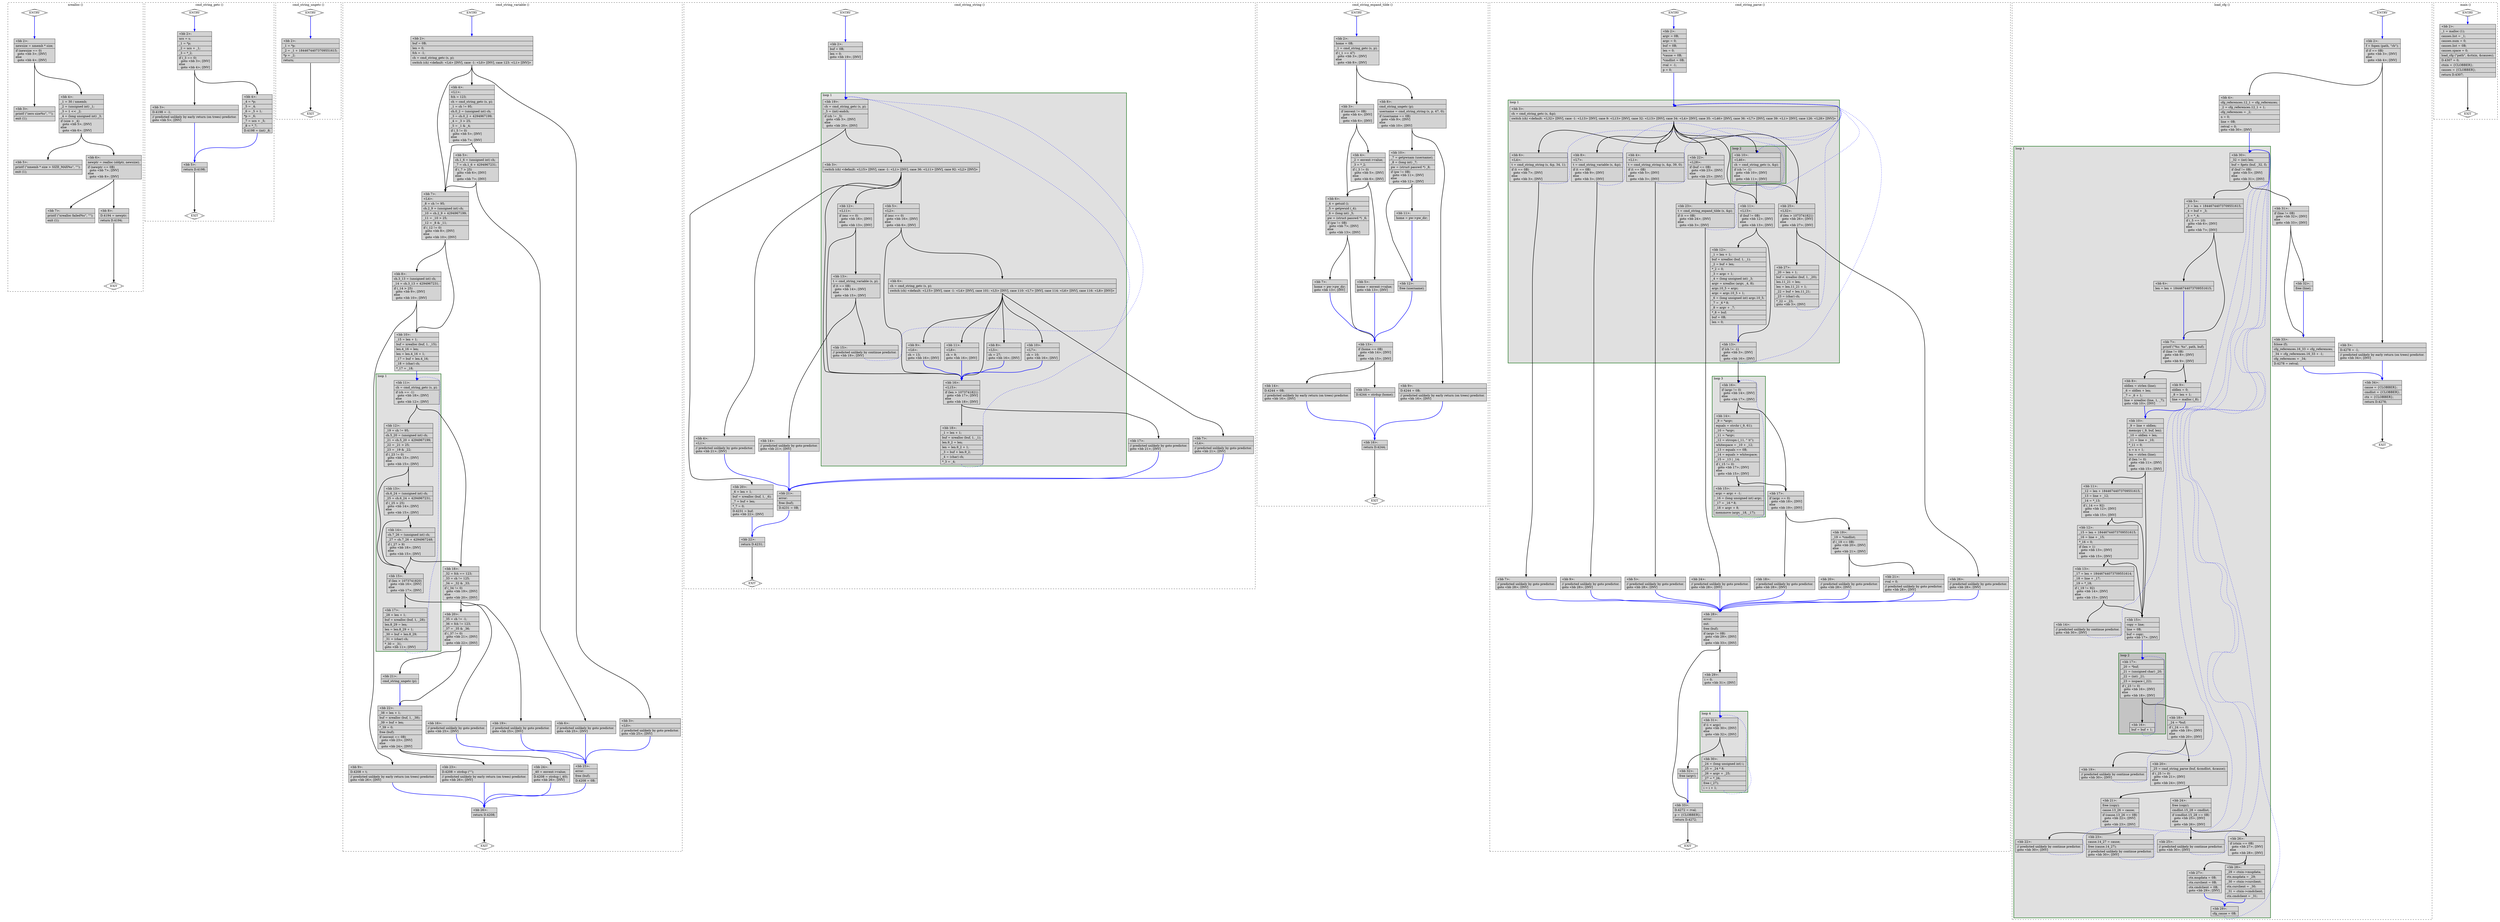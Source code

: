 digraph "test.o-tmux_leak_10.c.015t.cfg" {
overlap=false;
subgraph "cluster_xrealloc" {
	style="dashed";
	color="black";
	label="xrealloc ()";
	fn_22_basic_block_0 [shape=Mdiamond,style=filled,fillcolor=white,label="ENTRY"];

	fn_22_basic_block_1 [shape=Mdiamond,style=filled,fillcolor=white,label="EXIT"];

	fn_22_basic_block_2 [shape=record,style=filled,fillcolor=lightgrey,label="{\<bb\ 2\>:\l\
|newsize\ =\ nmemb\ *\ size;\l\
|if\ (newsize\ ==\ 0)\l\
\ \ goto\ \<bb\ 3\>;\ [INV]\l\
else\l\
\ \ goto\ \<bb\ 4\>;\ [INV]\l\
}"];

	fn_22_basic_block_3 [shape=record,style=filled,fillcolor=lightgrey,label="{\<bb\ 3\>:\l\
|printf\ (\"zero\ size%s\",\ \"\");\l\
|exit\ (1);\l\
}"];

	fn_22_basic_block_4 [shape=record,style=filled,fillcolor=lightgrey,label="{\<bb\ 4\>:\l\
|_1\ =\ 30\ /\ nmemb;\l\
|_2\ =\ (unsigned\ int)\ _1;\l\
|_3\ =\ 1\ \<\<\ _2;\l\
|_4\ =\ (long\ unsigned\ int)\ _3;\l\
|if\ (size\ \>\ _4)\l\
\ \ goto\ \<bb\ 5\>;\ [INV]\l\
else\l\
\ \ goto\ \<bb\ 6\>;\ [INV]\l\
}"];

	fn_22_basic_block_5 [shape=record,style=filled,fillcolor=lightgrey,label="{\<bb\ 5\>:\l\
|printf\ (\"nmemb\ *\ size\ \>\ SIZE_MAX%s\",\ \"\");\l\
|exit\ (1);\l\
}"];

	fn_22_basic_block_6 [shape=record,style=filled,fillcolor=lightgrey,label="{\<bb\ 6\>:\l\
|newptr\ =\ realloc\ (oldptr,\ newsize);\l\
|if\ (newptr\ ==\ 0B)\l\
\ \ goto\ \<bb\ 7\>;\ [INV]\l\
else\l\
\ \ goto\ \<bb\ 8\>;\ [INV]\l\
}"];

	fn_22_basic_block_7 [shape=record,style=filled,fillcolor=lightgrey,label="{\<bb\ 7\>:\l\
|printf\ (\"xrealloc\ failed%s\",\ \"\");\l\
|exit\ (1);\l\
}"];

	fn_22_basic_block_8 [shape=record,style=filled,fillcolor=lightgrey,label="{\<bb\ 8\>:\l\
|D.4194\ =\ newptr;\l\
|return\ D.4194;\l\
}"];

	fn_22_basic_block_0:s -> fn_22_basic_block_2:n [style="solid,bold",color=blue,weight=100,constraint=true];
	fn_22_basic_block_2:s -> fn_22_basic_block_3:n [style="solid,bold",color=black,weight=10,constraint=true];
	fn_22_basic_block_2:s -> fn_22_basic_block_4:n [style="solid,bold",color=black,weight=10,constraint=true];
	fn_22_basic_block_4:s -> fn_22_basic_block_5:n [style="solid,bold",color=black,weight=10,constraint=true];
	fn_22_basic_block_4:s -> fn_22_basic_block_6:n [style="solid,bold",color=black,weight=10,constraint=true];
	fn_22_basic_block_6:s -> fn_22_basic_block_7:n [style="solid,bold",color=black,weight=10,constraint=true];
	fn_22_basic_block_6:s -> fn_22_basic_block_8:n [style="solid,bold",color=black,weight=10,constraint=true];
	fn_22_basic_block_8:s -> fn_22_basic_block_1:n [style="solid,bold",color=black,weight=10,constraint=true];
	fn_22_basic_block_0:s -> fn_22_basic_block_1:n [style="invis",constraint=true];
}
subgraph "cluster_cmd_string_getc" {
	style="dashed";
	color="black";
	label="cmd_string_getc ()";
	fn_23_basic_block_0 [shape=Mdiamond,style=filled,fillcolor=white,label="ENTRY"];

	fn_23_basic_block_1 [shape=Mdiamond,style=filled,fillcolor=white,label="EXIT"];

	fn_23_basic_block_2 [shape=record,style=filled,fillcolor=lightgrey,label="{\<bb\ 2\>:\l\
|ucs\ =\ s;\l\
|_1\ =\ *p;\l\
|_2\ =\ ucs\ +\ _1;\l\
|_3\ =\ *_2;\l\
|if\ (_3\ ==\ 0)\l\
\ \ goto\ \<bb\ 3\>;\ [INV]\l\
else\l\
\ \ goto\ \<bb\ 4\>;\ [INV]\l\
}"];

	fn_23_basic_block_3 [shape=record,style=filled,fillcolor=lightgrey,label="{\<bb\ 3\>:\l\
|D.4198\ =\ -1;\l\
|//\ predicted\ unlikely\ by\ early\ return\ (on\ trees)\ predictor.\l\
goto\ \<bb\ 5\>;\ [INV]\l\
}"];

	fn_23_basic_block_4 [shape=record,style=filled,fillcolor=lightgrey,label="{\<bb\ 4\>:\l\
|_4\ =\ *p;\l\
|_5\ =\ _4;\l\
|_6\ =\ _5\ +\ 1;\l\
|*p\ =\ _6;\l\
|_7\ =\ ucs\ +\ _5;\l\
|_8\ =\ *_7;\l\
|D.4198\ =\ (int)\ _8;\l\
}"];

	fn_23_basic_block_5 [shape=record,style=filled,fillcolor=lightgrey,label="{\<bb\ 5\>:\l\
|return\ D.4198;\l\
}"];

	fn_23_basic_block_0:s -> fn_23_basic_block_2:n [style="solid,bold",color=blue,weight=100,constraint=true];
	fn_23_basic_block_2:s -> fn_23_basic_block_3:n [style="solid,bold",color=black,weight=10,constraint=true];
	fn_23_basic_block_2:s -> fn_23_basic_block_4:n [style="solid,bold",color=black,weight=10,constraint=true];
	fn_23_basic_block_3:s -> fn_23_basic_block_5:n [style="solid,bold",color=blue,weight=100,constraint=true];
	fn_23_basic_block_4:s -> fn_23_basic_block_5:n [style="solid,bold",color=blue,weight=100,constraint=true];
	fn_23_basic_block_5:s -> fn_23_basic_block_1:n [style="solid,bold",color=black,weight=10,constraint=true];
	fn_23_basic_block_0:s -> fn_23_basic_block_1:n [style="invis",constraint=true];
}
subgraph "cluster_cmd_string_ungetc" {
	style="dashed";
	color="black";
	label="cmd_string_ungetc ()";
	fn_24_basic_block_0 [shape=Mdiamond,style=filled,fillcolor=white,label="ENTRY"];

	fn_24_basic_block_1 [shape=Mdiamond,style=filled,fillcolor=white,label="EXIT"];

	fn_24_basic_block_2 [shape=record,style=filled,fillcolor=lightgrey,label="{\<bb\ 2\>:\l\
|_1\ =\ *p;\l\
|_2\ =\ _1\ +\ 18446744073709551615;\l\
|*p\ =\ _2;\l\
|return;\l\
}"];

	fn_24_basic_block_0:s -> fn_24_basic_block_2:n [style="solid,bold",color=blue,weight=100,constraint=true];
	fn_24_basic_block_2:s -> fn_24_basic_block_1:n [style="solid,bold",color=black,weight=10,constraint=true];
	fn_24_basic_block_0:s -> fn_24_basic_block_1:n [style="invis",constraint=true];
}
subgraph "cluster_cmd_string_variable" {
	style="dashed";
	color="black";
	label="cmd_string_variable ()";
	subgraph cluster_25_1 {
	style="filled";
	color="darkgreen";
	fillcolor="grey88";
	label="loop 1";
	labeljust=l;
	penwidth=2;
	fn_25_basic_block_11 [shape=record,style=filled,fillcolor=lightgrey,label="{\<bb\ 11\>:\l\
|ch\ =\ cmd_string_getc\ (s,\ p);\l\
|if\ (ch\ ==\ -1)\l\
\ \ goto\ \<bb\ 18\>;\ [INV]\l\
else\l\
\ \ goto\ \<bb\ 12\>;\ [INV]\l\
}"];

	fn_25_basic_block_12 [shape=record,style=filled,fillcolor=lightgrey,label="{\<bb\ 12\>:\l\
|_19\ =\ ch\ !=\ 95;\l\
|ch.5_20\ =\ (unsigned\ int)\ ch;\l\
|_21\ =\ ch.5_20\ +\ 4294967199;\l\
|_22\ =\ _21\ \>\ 25;\l\
|_23\ =\ _19\ &\ _22;\l\
|if\ (_23\ !=\ 0)\l\
\ \ goto\ \<bb\ 13\>;\ [INV]\l\
else\l\
\ \ goto\ \<bb\ 15\>;\ [INV]\l\
}"];

	fn_25_basic_block_13 [shape=record,style=filled,fillcolor=lightgrey,label="{\<bb\ 13\>:\l\
|ch.6_24\ =\ (unsigned\ int)\ ch;\l\
|_25\ =\ ch.6_24\ +\ 4294967231;\l\
|if\ (_25\ \>\ 25)\l\
\ \ goto\ \<bb\ 14\>;\ [INV]\l\
else\l\
\ \ goto\ \<bb\ 15\>;\ [INV]\l\
}"];

	fn_25_basic_block_15 [shape=record,style=filled,fillcolor=lightgrey,label="{\<bb\ 15\>:\l\
|if\ (len\ \>\ 1073741820)\l\
\ \ goto\ \<bb\ 16\>;\ [INV]\l\
else\l\
\ \ goto\ \<bb\ 17\>;\ [INV]\l\
}"];

	fn_25_basic_block_14 [shape=record,style=filled,fillcolor=lightgrey,label="{\<bb\ 14\>:\l\
|ch.7_26\ =\ (unsigned\ int)\ ch;\l\
|_27\ =\ ch.7_26\ +\ 4294967248;\l\
|if\ (_27\ \>\ 9)\l\
\ \ goto\ \<bb\ 18\>;\ [INV]\l\
else\l\
\ \ goto\ \<bb\ 15\>;\ [INV]\l\
}"];

	fn_25_basic_block_17 [shape=record,style=filled,fillcolor=lightgrey,label="{\<bb\ 17\>:\l\
|_28\ =\ len\ +\ 1;\l\
|buf\ =\ xrealloc\ (buf,\ 1,\ _28);\l\
|len.8_29\ =\ len;\l\
|len\ =\ len.8_29\ +\ 1;\l\
|_30\ =\ buf\ +\ len.8_29;\l\
|_31\ =\ (char)\ ch;\l\
|*_30\ =\ _31;\l\
goto\ \<bb\ 11\>;\ [INV]\l\
}"];

	}
	fn_25_basic_block_0 [shape=Mdiamond,style=filled,fillcolor=white,label="ENTRY"];

	fn_25_basic_block_1 [shape=Mdiamond,style=filled,fillcolor=white,label="EXIT"];

	fn_25_basic_block_2 [shape=record,style=filled,fillcolor=lightgrey,label="{\<bb\ 2\>:\l\
|buf\ =\ 0B;\l\
|len\ =\ 0;\l\
|fch\ =\ -1;\l\
|ch\ =\ cmd_string_getc\ (s,\ p);\l\
|switch\ (ch)\ \<default:\ \<L4\>\ [INV],\ case\ -1:\ \<L0\>\ [INV],\ case\ 123:\ \<L1\>\ [INV]\>\l\
}"];

	fn_25_basic_block_3 [shape=record,style=filled,fillcolor=lightgrey,label="{\<bb\ 3\>:\l\
|\<L0\>:\l\
|//\ predicted\ unlikely\ by\ goto\ predictor.\l\
goto\ \<bb\ 25\>;\ [INV]\l\
}"];

	fn_25_basic_block_4 [shape=record,style=filled,fillcolor=lightgrey,label="{\<bb\ 4\>:\l\
|\<L1\>:\l\
|fch\ =\ 123;\l\
|ch\ =\ cmd_string_getc\ (s,\ p);\l\
|_1\ =\ ch\ !=\ 95;\l\
|ch.0_2\ =\ (unsigned\ int)\ ch;\l\
|_3\ =\ ch.0_2\ +\ 4294967199;\l\
|_4\ =\ _3\ \>\ 25;\l\
|_5\ =\ _1\ &\ _4;\l\
|if\ (_5\ !=\ 0)\l\
\ \ goto\ \<bb\ 5\>;\ [INV]\l\
else\l\
\ \ goto\ \<bb\ 7\>;\ [INV]\l\
}"];

	fn_25_basic_block_5 [shape=record,style=filled,fillcolor=lightgrey,label="{\<bb\ 5\>:\l\
|ch.1_6\ =\ (unsigned\ int)\ ch;\l\
|_7\ =\ ch.1_6\ +\ 4294967231;\l\
|if\ (_7\ \>\ 25)\l\
\ \ goto\ \<bb\ 6\>;\ [INV]\l\
else\l\
\ \ goto\ \<bb\ 7\>;\ [INV]\l\
}"];

	fn_25_basic_block_6 [shape=record,style=filled,fillcolor=lightgrey,label="{\<bb\ 6\>:\l\
|//\ predicted\ unlikely\ by\ goto\ predictor.\l\
goto\ \<bb\ 25\>;\ [INV]\l\
}"];

	fn_25_basic_block_7 [shape=record,style=filled,fillcolor=lightgrey,label="{\<bb\ 7\>:\l\
|\<L4\>:\l\
|_8\ =\ ch\ !=\ 95;\l\
|ch.2_9\ =\ (unsigned\ int)\ ch;\l\
|_10\ =\ ch.2_9\ +\ 4294967199;\l\
|_11\ =\ _10\ \>\ 25;\l\
|_12\ =\ _8\ &\ _11;\l\
|if\ (_12\ !=\ 0)\l\
\ \ goto\ \<bb\ 8\>;\ [INV]\l\
else\l\
\ \ goto\ \<bb\ 10\>;\ [INV]\l\
}"];

	fn_25_basic_block_8 [shape=record,style=filled,fillcolor=lightgrey,label="{\<bb\ 8\>:\l\
|ch.3_13\ =\ (unsigned\ int)\ ch;\l\
|_14\ =\ ch.3_13\ +\ 4294967231;\l\
|if\ (_14\ \>\ 25)\l\
\ \ goto\ \<bb\ 9\>;\ [INV]\l\
else\l\
\ \ goto\ \<bb\ 10\>;\ [INV]\l\
}"];

	fn_25_basic_block_9 [shape=record,style=filled,fillcolor=lightgrey,label="{\<bb\ 9\>:\l\
|D.4208\ =\ t;\l\
|//\ predicted\ unlikely\ by\ early\ return\ (on\ trees)\ predictor.\l\
goto\ \<bb\ 26\>;\ [INV]\l\
}"];

	fn_25_basic_block_10 [shape=record,style=filled,fillcolor=lightgrey,label="{\<bb\ 10\>:\l\
|_15\ =\ len\ +\ 1;\l\
|buf\ =\ xrealloc\ (buf,\ 1,\ _15);\l\
|len.4_16\ =\ len;\l\
|len\ =\ len.4_16\ +\ 1;\l\
|_17\ =\ buf\ +\ len.4_16;\l\
|_18\ =\ (char)\ ch;\l\
|*_17\ =\ _18;\l\
}"];

	fn_25_basic_block_16 [shape=record,style=filled,fillcolor=lightgrey,label="{\<bb\ 16\>:\l\
|//\ predicted\ unlikely\ by\ goto\ predictor.\l\
goto\ \<bb\ 25\>;\ [INV]\l\
}"];

	fn_25_basic_block_18 [shape=record,style=filled,fillcolor=lightgrey,label="{\<bb\ 18\>:\l\
|_32\ =\ fch\ ==\ 123;\l\
|_33\ =\ ch\ !=\ 125;\l\
|_34\ =\ _32\ &\ _33;\l\
|if\ (_34\ !=\ 0)\l\
\ \ goto\ \<bb\ 19\>;\ [INV]\l\
else\l\
\ \ goto\ \<bb\ 20\>;\ [INV]\l\
}"];

	fn_25_basic_block_19 [shape=record,style=filled,fillcolor=lightgrey,label="{\<bb\ 19\>:\l\
|//\ predicted\ unlikely\ by\ goto\ predictor.\l\
goto\ \<bb\ 25\>;\ [INV]\l\
}"];

	fn_25_basic_block_20 [shape=record,style=filled,fillcolor=lightgrey,label="{\<bb\ 20\>:\l\
|_35\ =\ ch\ !=\ -1;\l\
|_36\ =\ fch\ !=\ 123;\l\
|_37\ =\ _35\ &\ _36;\l\
|if\ (_37\ !=\ 0)\l\
\ \ goto\ \<bb\ 21\>;\ [INV]\l\
else\l\
\ \ goto\ \<bb\ 22\>;\ [INV]\l\
}"];

	fn_25_basic_block_21 [shape=record,style=filled,fillcolor=lightgrey,label="{\<bb\ 21\>:\l\
|cmd_string_ungetc\ (p);\l\
}"];

	fn_25_basic_block_22 [shape=record,style=filled,fillcolor=lightgrey,label="{\<bb\ 22\>:\l\
|_38\ =\ len\ +\ 1;\l\
|buf\ =\ xrealloc\ (buf,\ 1,\ _38);\l\
|_39\ =\ buf\ +\ len;\l\
|*_39\ =\ 0;\l\
|free\ (buf);\l\
|if\ (envent\ ==\ 0B)\l\
\ \ goto\ \<bb\ 23\>;\ [INV]\l\
else\l\
\ \ goto\ \<bb\ 24\>;\ [INV]\l\
}"];

	fn_25_basic_block_23 [shape=record,style=filled,fillcolor=lightgrey,label="{\<bb\ 23\>:\l\
|D.4208\ =\ strdup\ (\"\");\l\
|//\ predicted\ unlikely\ by\ early\ return\ (on\ trees)\ predictor.\l\
goto\ \<bb\ 26\>;\ [INV]\l\
}"];

	fn_25_basic_block_24 [shape=record,style=filled,fillcolor=lightgrey,label="{\<bb\ 24\>:\l\
|_40\ =\ envent-\>value;\l\
|D.4208\ =\ strdup\ (_40);\l\
goto\ \<bb\ 26\>;\ [INV]\l\
}"];

	fn_25_basic_block_25 [shape=record,style=filled,fillcolor=lightgrey,label="{\<bb\ 25\>:\l\
|error:\l\
|free\ (buf);\l\
|D.4208\ =\ 0B;\l\
}"];

	fn_25_basic_block_26 [shape=record,style=filled,fillcolor=lightgrey,label="{\<bb\ 26\>:\l\
|return\ D.4208;\l\
}"];

	fn_25_basic_block_0:s -> fn_25_basic_block_2:n [style="solid,bold",color=blue,weight=100,constraint=true];
	fn_25_basic_block_2:s -> fn_25_basic_block_7:n [style="solid,bold",color=black,weight=10,constraint=true];
	fn_25_basic_block_2:s -> fn_25_basic_block_3:n [style="solid,bold",color=black,weight=10,constraint=true];
	fn_25_basic_block_2:s -> fn_25_basic_block_4:n [style="solid,bold",color=black,weight=10,constraint=true];
	fn_25_basic_block_3:s -> fn_25_basic_block_25:n [style="solid,bold",color=blue,weight=100,constraint=true];
	fn_25_basic_block_4:s -> fn_25_basic_block_5:n [style="solid,bold",color=black,weight=10,constraint=true];
	fn_25_basic_block_4:s -> fn_25_basic_block_7:n [style="solid,bold",color=black,weight=10,constraint=true];
	fn_25_basic_block_5:s -> fn_25_basic_block_6:n [style="solid,bold",color=black,weight=10,constraint=true];
	fn_25_basic_block_5:s -> fn_25_basic_block_7:n [style="solid,bold",color=black,weight=10,constraint=true];
	fn_25_basic_block_6:s -> fn_25_basic_block_25:n [style="solid,bold",color=blue,weight=100,constraint=true];
	fn_25_basic_block_7:s -> fn_25_basic_block_8:n [style="solid,bold",color=black,weight=10,constraint=true];
	fn_25_basic_block_7:s -> fn_25_basic_block_10:n [style="solid,bold",color=black,weight=10,constraint=true];
	fn_25_basic_block_8:s -> fn_25_basic_block_9:n [style="solid,bold",color=black,weight=10,constraint=true];
	fn_25_basic_block_8:s -> fn_25_basic_block_10:n [style="solid,bold",color=black,weight=10,constraint=true];
	fn_25_basic_block_9:s -> fn_25_basic_block_26:n [style="solid,bold",color=blue,weight=100,constraint=true];
	fn_25_basic_block_10:s -> fn_25_basic_block_11:n [style="solid,bold",color=blue,weight=100,constraint=true];
	fn_25_basic_block_11:s -> fn_25_basic_block_18:n [style="solid,bold",color=black,weight=10,constraint=true];
	fn_25_basic_block_11:s -> fn_25_basic_block_12:n [style="solid,bold",color=black,weight=10,constraint=true];
	fn_25_basic_block_12:s -> fn_25_basic_block_13:n [style="solid,bold",color=black,weight=10,constraint=true];
	fn_25_basic_block_12:s -> fn_25_basic_block_15:n [style="solid,bold",color=black,weight=10,constraint=true];
	fn_25_basic_block_13:s -> fn_25_basic_block_14:n [style="solid,bold",color=black,weight=10,constraint=true];
	fn_25_basic_block_13:s -> fn_25_basic_block_15:n [style="solid,bold",color=black,weight=10,constraint=true];
	fn_25_basic_block_14:s -> fn_25_basic_block_18:n [style="solid,bold",color=black,weight=10,constraint=true];
	fn_25_basic_block_14:s -> fn_25_basic_block_15:n [style="solid,bold",color=black,weight=10,constraint=true];
	fn_25_basic_block_15:s -> fn_25_basic_block_16:n [style="solid,bold",color=black,weight=10,constraint=true];
	fn_25_basic_block_15:s -> fn_25_basic_block_17:n [style="solid,bold",color=black,weight=10,constraint=true];
	fn_25_basic_block_16:s -> fn_25_basic_block_25:n [style="solid,bold",color=blue,weight=100,constraint=true];
	fn_25_basic_block_17:s -> fn_25_basic_block_11:n [style="dotted,bold",color=blue,weight=10,constraint=false];
	fn_25_basic_block_18:s -> fn_25_basic_block_19:n [style="solid,bold",color=black,weight=10,constraint=true];
	fn_25_basic_block_18:s -> fn_25_basic_block_20:n [style="solid,bold",color=black,weight=10,constraint=true];
	fn_25_basic_block_19:s -> fn_25_basic_block_25:n [style="solid,bold",color=blue,weight=100,constraint=true];
	fn_25_basic_block_20:s -> fn_25_basic_block_21:n [style="solid,bold",color=black,weight=10,constraint=true];
	fn_25_basic_block_20:s -> fn_25_basic_block_22:n [style="solid,bold",color=black,weight=10,constraint=true];
	fn_25_basic_block_21:s -> fn_25_basic_block_22:n [style="solid,bold",color=blue,weight=100,constraint=true];
	fn_25_basic_block_22:s -> fn_25_basic_block_23:n [style="solid,bold",color=black,weight=10,constraint=true];
	fn_25_basic_block_22:s -> fn_25_basic_block_24:n [style="solid,bold",color=black,weight=10,constraint=true];
	fn_25_basic_block_23:s -> fn_25_basic_block_26:n [style="solid,bold",color=blue,weight=100,constraint=true];
	fn_25_basic_block_24:s -> fn_25_basic_block_26:n [style="solid,bold",color=blue,weight=100,constraint=true];
	fn_25_basic_block_25:s -> fn_25_basic_block_26:n [style="solid,bold",color=blue,weight=100,constraint=true];
	fn_25_basic_block_26:s -> fn_25_basic_block_1:n [style="solid,bold",color=black,weight=10,constraint=true];
	fn_25_basic_block_0:s -> fn_25_basic_block_1:n [style="invis",constraint=true];
}
subgraph "cluster_cmd_string_string" {
	style="dashed";
	color="black";
	label="cmd_string_string ()";
	subgraph cluster_26_1 {
	style="filled";
	color="darkgreen";
	fillcolor="grey88";
	label="loop 1";
	labeljust=l;
	penwidth=2;
	fn_26_basic_block_19 [shape=record,style=filled,fillcolor=lightgrey,label="{\<bb\ 19\>:\l\
|ch\ =\ cmd_string_getc\ (s,\ p);\l\
|_5\ =\ (int)\ endch;\l\
|if\ (ch\ !=\ _5)\l\
\ \ goto\ \<bb\ 3\>;\ [INV]\l\
else\l\
\ \ goto\ \<bb\ 20\>;\ [INV]\l\
}"];

	fn_26_basic_block_3 [shape=record,style=filled,fillcolor=lightgrey,label="{\<bb\ 3\>:\l\
|switch\ (ch)\ \<default:\ \<L15\>\ [INV],\ case\ -1:\ \<L1\>\ [INV],\ case\ 36:\ \<L11\>\ [INV],\ case\ 92:\ \<L2\>\ [INV]\>\l\
}"];

	fn_26_basic_block_16 [shape=record,style=filled,fillcolor=lightgrey,label="{\<bb\ 16\>:\l\
|\<L15\>:\l\
|if\ (len\ \>\ 1073741821)\l\
\ \ goto\ \<bb\ 17\>;\ [INV]\l\
else\l\
\ \ goto\ \<bb\ 18\>;\ [INV]\l\
}"];

	fn_26_basic_block_12 [shape=record,style=filled,fillcolor=lightgrey,label="{\<bb\ 12\>:\l\
|\<L11\>:\l\
|if\ (esc\ ==\ 0)\l\
\ \ goto\ \<bb\ 16\>;\ [INV]\l\
else\l\
\ \ goto\ \<bb\ 13\>;\ [INV]\l\
}"];

	fn_26_basic_block_5 [shape=record,style=filled,fillcolor=lightgrey,label="{\<bb\ 5\>:\l\
|\<L2\>:\l\
|if\ (esc\ ==\ 0)\l\
\ \ goto\ \<bb\ 16\>;\ [INV]\l\
else\l\
\ \ goto\ \<bb\ 6\>;\ [INV]\l\
}"];

	fn_26_basic_block_18 [shape=record,style=filled,fillcolor=lightgrey,label="{\<bb\ 18\>:\l\
|_1\ =\ len\ +\ 1;\l\
|buf\ =\ xrealloc\ (buf,\ 1,\ _1);\l\
|len.9_2\ =\ len;\l\
|len\ =\ len.9_2\ +\ 1;\l\
|_3\ =\ buf\ +\ len.9_2;\l\
|_4\ =\ (char)\ ch;\l\
|*_3\ =\ _4;\l\
}"];

	fn_26_basic_block_13 [shape=record,style=filled,fillcolor=lightgrey,label="{\<bb\ 13\>:\l\
|t\ =\ cmd_string_variable\ (s,\ p);\l\
|if\ (t\ ==\ 0B)\l\
\ \ goto\ \<bb\ 14\>;\ [INV]\l\
else\l\
\ \ goto\ \<bb\ 15\>;\ [INV]\l\
}"];

	fn_26_basic_block_6 [shape=record,style=filled,fillcolor=lightgrey,label="{\<bb\ 6\>:\l\
|ch\ =\ cmd_string_getc\ (s,\ p);\l\
|switch\ (ch)\ \<default:\ \<L15\>\ [INV],\ case\ -1:\ \<L4\>\ [INV],\ case\ 101:\ \<L5\>\ [INV],\ case\ 110:\ \<L7\>\ [INV],\ case\ 114:\ \<L6\>\ [INV],\ case\ 116:\ \<L8\>\ [INV]\>\l\
}"];

	fn_26_basic_block_15 [shape=record,style=filled,fillcolor=lightgrey,label="{\<bb\ 15\>:\l\
|//\ predicted\ unlikely\ by\ continue\ predictor.\l\
goto\ \<bb\ 19\>;\ [INV]\l\
}"];

	fn_26_basic_block_8 [shape=record,style=filled,fillcolor=lightgrey,label="{\<bb\ 8\>:\l\
|\<L5\>:\l\
|ch\ =\ 27;\l\
goto\ \<bb\ 16\>;\ [INV]\l\
}"];

	fn_26_basic_block_10 [shape=record,style=filled,fillcolor=lightgrey,label="{\<bb\ 10\>:\l\
|\<L7\>:\l\
|ch\ =\ 10;\l\
goto\ \<bb\ 16\>;\ [INV]\l\
}"];

	fn_26_basic_block_9 [shape=record,style=filled,fillcolor=lightgrey,label="{\<bb\ 9\>:\l\
|\<L6\>:\l\
|ch\ =\ 13;\l\
goto\ \<bb\ 16\>;\ [INV]\l\
}"];

	fn_26_basic_block_11 [shape=record,style=filled,fillcolor=lightgrey,label="{\<bb\ 11\>:\l\
|\<L8\>:\l\
|ch\ =\ 9;\l\
goto\ \<bb\ 16\>;\ [INV]\l\
}"];

	}
	fn_26_basic_block_0 [shape=Mdiamond,style=filled,fillcolor=white,label="ENTRY"];

	fn_26_basic_block_1 [shape=Mdiamond,style=filled,fillcolor=white,label="EXIT"];

	fn_26_basic_block_2 [shape=record,style=filled,fillcolor=lightgrey,label="{\<bb\ 2\>:\l\
|buf\ =\ 0B;\l\
|len\ =\ 0;\l\
goto\ \<bb\ 19\>;\ [INV]\l\
}"];

	fn_26_basic_block_4 [shape=record,style=filled,fillcolor=lightgrey,label="{\<bb\ 4\>:\l\
|\<L1\>:\l\
|//\ predicted\ unlikely\ by\ goto\ predictor.\l\
goto\ \<bb\ 21\>;\ [INV]\l\
}"];

	fn_26_basic_block_7 [shape=record,style=filled,fillcolor=lightgrey,label="{\<bb\ 7\>:\l\
|\<L4\>:\l\
|//\ predicted\ unlikely\ by\ goto\ predictor.\l\
goto\ \<bb\ 21\>;\ [INV]\l\
}"];

	fn_26_basic_block_14 [shape=record,style=filled,fillcolor=lightgrey,label="{\<bb\ 14\>:\l\
|//\ predicted\ unlikely\ by\ goto\ predictor.\l\
goto\ \<bb\ 21\>;\ [INV]\l\
}"];

	fn_26_basic_block_17 [shape=record,style=filled,fillcolor=lightgrey,label="{\<bb\ 17\>:\l\
|//\ predicted\ unlikely\ by\ goto\ predictor.\l\
goto\ \<bb\ 21\>;\ [INV]\l\
}"];

	fn_26_basic_block_20 [shape=record,style=filled,fillcolor=lightgrey,label="{\<bb\ 20\>:\l\
|_6\ =\ len\ +\ 1;\l\
|buf\ =\ xrealloc\ (buf,\ 1,\ _6);\l\
|_7\ =\ buf\ +\ len;\l\
|*_7\ =\ 0;\l\
|D.4231\ =\ buf;\l\
goto\ \<bb\ 22\>;\ [INV]\l\
}"];

	fn_26_basic_block_21 [shape=record,style=filled,fillcolor=lightgrey,label="{\<bb\ 21\>:\l\
|error:\l\
|free\ (buf);\l\
|D.4231\ =\ 0B;\l\
}"];

	fn_26_basic_block_22 [shape=record,style=filled,fillcolor=lightgrey,label="{\<bb\ 22\>:\l\
|return\ D.4231;\l\
}"];

	fn_26_basic_block_0:s -> fn_26_basic_block_2:n [style="solid,bold",color=blue,weight=100,constraint=true];
	fn_26_basic_block_2:s -> fn_26_basic_block_19:n [style="solid,bold",color=blue,weight=100,constraint=true];
	fn_26_basic_block_3:s -> fn_26_basic_block_16:n [style="solid,bold",color=black,weight=10,constraint=true];
	fn_26_basic_block_3:s -> fn_26_basic_block_4:n [style="solid,bold",color=black,weight=10,constraint=true];
	fn_26_basic_block_3:s -> fn_26_basic_block_12:n [style="solid,bold",color=black,weight=10,constraint=true];
	fn_26_basic_block_3:s -> fn_26_basic_block_5:n [style="solid,bold",color=black,weight=10,constraint=true];
	fn_26_basic_block_4:s -> fn_26_basic_block_21:n [style="solid,bold",color=blue,weight=100,constraint=true];
	fn_26_basic_block_5:s -> fn_26_basic_block_16:n [style="solid,bold",color=black,weight=10,constraint=true];
	fn_26_basic_block_5:s -> fn_26_basic_block_6:n [style="solid,bold",color=black,weight=10,constraint=true];
	fn_26_basic_block_6:s -> fn_26_basic_block_16:n [style="solid,bold",color=black,weight=10,constraint=true];
	fn_26_basic_block_6:s -> fn_26_basic_block_7:n [style="solid,bold",color=black,weight=10,constraint=true];
	fn_26_basic_block_6:s -> fn_26_basic_block_8:n [style="solid,bold",color=black,weight=10,constraint=true];
	fn_26_basic_block_6:s -> fn_26_basic_block_10:n [style="solid,bold",color=black,weight=10,constraint=true];
	fn_26_basic_block_6:s -> fn_26_basic_block_9:n [style="solid,bold",color=black,weight=10,constraint=true];
	fn_26_basic_block_6:s -> fn_26_basic_block_11:n [style="solid,bold",color=black,weight=10,constraint=true];
	fn_26_basic_block_7:s -> fn_26_basic_block_21:n [style="solid,bold",color=blue,weight=100,constraint=true];
	fn_26_basic_block_8:s -> fn_26_basic_block_16:n [style="solid,bold",color=blue,weight=100,constraint=true];
	fn_26_basic_block_9:s -> fn_26_basic_block_16:n [style="solid,bold",color=blue,weight=100,constraint=true];
	fn_26_basic_block_10:s -> fn_26_basic_block_16:n [style="solid,bold",color=blue,weight=100,constraint=true];
	fn_26_basic_block_11:s -> fn_26_basic_block_16:n [style="solid,bold",color=blue,weight=100,constraint=true];
	fn_26_basic_block_12:s -> fn_26_basic_block_16:n [style="solid,bold",color=black,weight=10,constraint=true];
	fn_26_basic_block_12:s -> fn_26_basic_block_13:n [style="solid,bold",color=black,weight=10,constraint=true];
	fn_26_basic_block_13:s -> fn_26_basic_block_14:n [style="solid,bold",color=black,weight=10,constraint=true];
	fn_26_basic_block_13:s -> fn_26_basic_block_15:n [style="solid,bold",color=black,weight=10,constraint=true];
	fn_26_basic_block_14:s -> fn_26_basic_block_21:n [style="solid,bold",color=blue,weight=100,constraint=true];
	fn_26_basic_block_15:s -> fn_26_basic_block_19:n [style="dotted,bold",color=blue,weight=10,constraint=false];
	fn_26_basic_block_16:s -> fn_26_basic_block_17:n [style="solid,bold",color=black,weight=10,constraint=true];
	fn_26_basic_block_16:s -> fn_26_basic_block_18:n [style="solid,bold",color=black,weight=10,constraint=true];
	fn_26_basic_block_17:s -> fn_26_basic_block_21:n [style="solid,bold",color=blue,weight=100,constraint=true];
	fn_26_basic_block_18:s -> fn_26_basic_block_19:n [style="dotted,bold",color=blue,weight=10,constraint=false];
	fn_26_basic_block_19:s -> fn_26_basic_block_3:n [style="solid,bold",color=black,weight=10,constraint=true];
	fn_26_basic_block_19:s -> fn_26_basic_block_20:n [style="solid,bold",color=black,weight=10,constraint=true];
	fn_26_basic_block_20:s -> fn_26_basic_block_22:n [style="solid,bold",color=blue,weight=100,constraint=true];
	fn_26_basic_block_21:s -> fn_26_basic_block_22:n [style="solid,bold",color=blue,weight=100,constraint=true];
	fn_26_basic_block_22:s -> fn_26_basic_block_1:n [style="solid,bold",color=black,weight=10,constraint=true];
	fn_26_basic_block_0:s -> fn_26_basic_block_1:n [style="invis",constraint=true];
}
subgraph "cluster_cmd_string_expand_tilde" {
	style="dashed";
	color="black";
	label="cmd_string_expand_tilde ()";
	fn_27_basic_block_0 [shape=Mdiamond,style=filled,fillcolor=white,label="ENTRY"];

	fn_27_basic_block_1 [shape=Mdiamond,style=filled,fillcolor=white,label="EXIT"];

	fn_27_basic_block_2 [shape=record,style=filled,fillcolor=lightgrey,label="{\<bb\ 2\>:\l\
|home\ =\ 0B;\l\
|_1\ =\ cmd_string_getc\ (s,\ p);\l\
|if\ (_1\ ==\ 47)\l\
\ \ goto\ \<bb\ 3\>;\ [INV]\l\
else\l\
\ \ goto\ \<bb\ 8\>;\ [INV]\l\
}"];

	fn_27_basic_block_3 [shape=record,style=filled,fillcolor=lightgrey,label="{\<bb\ 3\>:\l\
|if\ (envent\ !=\ 0B)\l\
\ \ goto\ \<bb\ 4\>;\ [INV]\l\
else\l\
\ \ goto\ \<bb\ 6\>;\ [INV]\l\
}"];

	fn_27_basic_block_4 [shape=record,style=filled,fillcolor=lightgrey,label="{\<bb\ 4\>:\l\
|_2\ =\ envent-\>value;\l\
|_3\ =\ *_2;\l\
|if\ (_3\ !=\ 0)\l\
\ \ goto\ \<bb\ 5\>;\ [INV]\l\
else\l\
\ \ goto\ \<bb\ 6\>;\ [INV]\l\
}"];

	fn_27_basic_block_5 [shape=record,style=filled,fillcolor=lightgrey,label="{\<bb\ 5\>:\l\
|home\ =\ envent-\>value;\l\
goto\ \<bb\ 13\>;\ [INV]\l\
}"];

	fn_27_basic_block_6 [shape=record,style=filled,fillcolor=lightgrey,label="{\<bb\ 6\>:\l\
|_4\ =\ getuid\ ();\l\
|_5\ =\ getpwuid\ (_4);\l\
|_6\ =\ (long\ int)\ _5;\l\
|pw\ =\ (struct\ passwd\ *)\ _6;\l\
|if\ (pw\ !=\ 0B)\l\
\ \ goto\ \<bb\ 7\>;\ [INV]\l\
else\l\
\ \ goto\ \<bb\ 13\>;\ [INV]\l\
}"];

	fn_27_basic_block_7 [shape=record,style=filled,fillcolor=lightgrey,label="{\<bb\ 7\>:\l\
|home\ =\ pw-\>pw_dir;\l\
goto\ \<bb\ 13\>;\ [INV]\l\
}"];

	fn_27_basic_block_8 [shape=record,style=filled,fillcolor=lightgrey,label="{\<bb\ 8\>:\l\
|cmd_string_ungetc\ (p);\l\
|username\ =\ cmd_string_string\ (s,\ p,\ 47,\ 0);\l\
|if\ (username\ ==\ 0B)\l\
\ \ goto\ \<bb\ 9\>;\ [INV]\l\
else\l\
\ \ goto\ \<bb\ 10\>;\ [INV]\l\
}"];

	fn_27_basic_block_9 [shape=record,style=filled,fillcolor=lightgrey,label="{\<bb\ 9\>:\l\
|D.4244\ =\ 0B;\l\
|//\ predicted\ unlikely\ by\ early\ return\ (on\ trees)\ predictor.\l\
goto\ \<bb\ 16\>;\ [INV]\l\
}"];

	fn_27_basic_block_10 [shape=record,style=filled,fillcolor=lightgrey,label="{\<bb\ 10\>:\l\
|_7\ =\ getpwnam\ (username);\l\
|_8\ =\ (long\ int)\ _7;\l\
|pw\ =\ (struct\ passwd\ *)\ _8;\l\
|if\ (pw\ !=\ 0B)\l\
\ \ goto\ \<bb\ 11\>;\ [INV]\l\
else\l\
\ \ goto\ \<bb\ 12\>;\ [INV]\l\
}"];

	fn_27_basic_block_11 [shape=record,style=filled,fillcolor=lightgrey,label="{\<bb\ 11\>:\l\
|home\ =\ pw-\>pw_dir;\l\
}"];

	fn_27_basic_block_12 [shape=record,style=filled,fillcolor=lightgrey,label="{\<bb\ 12\>:\l\
|free\ (username);\l\
}"];

	fn_27_basic_block_13 [shape=record,style=filled,fillcolor=lightgrey,label="{\<bb\ 13\>:\l\
|if\ (home\ ==\ 0B)\l\
\ \ goto\ \<bb\ 14\>;\ [INV]\l\
else\l\
\ \ goto\ \<bb\ 15\>;\ [INV]\l\
}"];

	fn_27_basic_block_14 [shape=record,style=filled,fillcolor=lightgrey,label="{\<bb\ 14\>:\l\
|D.4244\ =\ 0B;\l\
|//\ predicted\ unlikely\ by\ early\ return\ (on\ trees)\ predictor.\l\
goto\ \<bb\ 16\>;\ [INV]\l\
}"];

	fn_27_basic_block_15 [shape=record,style=filled,fillcolor=lightgrey,label="{\<bb\ 15\>:\l\
|D.4244\ =\ strdup\ (home);\l\
}"];

	fn_27_basic_block_16 [shape=record,style=filled,fillcolor=lightgrey,label="{\<bb\ 16\>:\l\
|return\ D.4244;\l\
}"];

	fn_27_basic_block_0:s -> fn_27_basic_block_2:n [style="solid,bold",color=blue,weight=100,constraint=true];
	fn_27_basic_block_2:s -> fn_27_basic_block_3:n [style="solid,bold",color=black,weight=10,constraint=true];
	fn_27_basic_block_2:s -> fn_27_basic_block_8:n [style="solid,bold",color=black,weight=10,constraint=true];
	fn_27_basic_block_3:s -> fn_27_basic_block_4:n [style="solid,bold",color=black,weight=10,constraint=true];
	fn_27_basic_block_3:s -> fn_27_basic_block_6:n [style="solid,bold",color=black,weight=10,constraint=true];
	fn_27_basic_block_4:s -> fn_27_basic_block_5:n [style="solid,bold",color=black,weight=10,constraint=true];
	fn_27_basic_block_4:s -> fn_27_basic_block_6:n [style="solid,bold",color=black,weight=10,constraint=true];
	fn_27_basic_block_5:s -> fn_27_basic_block_13:n [style="solid,bold",color=blue,weight=100,constraint=true];
	fn_27_basic_block_6:s -> fn_27_basic_block_7:n [style="solid,bold",color=black,weight=10,constraint=true];
	fn_27_basic_block_6:s -> fn_27_basic_block_13:n [style="solid,bold",color=black,weight=10,constraint=true];
	fn_27_basic_block_7:s -> fn_27_basic_block_13:n [style="solid,bold",color=blue,weight=100,constraint=true];
	fn_27_basic_block_8:s -> fn_27_basic_block_9:n [style="solid,bold",color=black,weight=10,constraint=true];
	fn_27_basic_block_8:s -> fn_27_basic_block_10:n [style="solid,bold",color=black,weight=10,constraint=true];
	fn_27_basic_block_9:s -> fn_27_basic_block_16:n [style="solid,bold",color=blue,weight=100,constraint=true];
	fn_27_basic_block_10:s -> fn_27_basic_block_11:n [style="solid,bold",color=black,weight=10,constraint=true];
	fn_27_basic_block_10:s -> fn_27_basic_block_12:n [style="solid,bold",color=black,weight=10,constraint=true];
	fn_27_basic_block_11:s -> fn_27_basic_block_12:n [style="solid,bold",color=blue,weight=100,constraint=true];
	fn_27_basic_block_12:s -> fn_27_basic_block_13:n [style="solid,bold",color=blue,weight=100,constraint=true];
	fn_27_basic_block_13:s -> fn_27_basic_block_14:n [style="solid,bold",color=black,weight=10,constraint=true];
	fn_27_basic_block_13:s -> fn_27_basic_block_15:n [style="solid,bold",color=black,weight=10,constraint=true];
	fn_27_basic_block_14:s -> fn_27_basic_block_16:n [style="solid,bold",color=blue,weight=100,constraint=true];
	fn_27_basic_block_15:s -> fn_27_basic_block_16:n [style="solid,bold",color=blue,weight=100,constraint=true];
	fn_27_basic_block_16:s -> fn_27_basic_block_1:n [style="solid,bold",color=black,weight=10,constraint=true];
	fn_27_basic_block_0:s -> fn_27_basic_block_1:n [style="invis",constraint=true];
}
subgraph "cluster_cmd_string_parse" {
	style="dashed";
	color="black";
	label="cmd_string_parse ()";
	subgraph cluster_28_4 {
	style="filled";
	color="darkgreen";
	fillcolor="grey88";
	label="loop 4";
	labeljust=l;
	penwidth=2;
	fn_28_basic_block_31 [shape=record,style=filled,fillcolor=lightgrey,label="{\<bb\ 31\>:\l\
|if\ (i\ \<\ argc)\l\
\ \ goto\ \<bb\ 30\>;\ [INV]\l\
else\l\
\ \ goto\ \<bb\ 32\>;\ [INV]\l\
}"];

	fn_28_basic_block_30 [shape=record,style=filled,fillcolor=lightgrey,label="{\<bb\ 30\>:\l\
|_24\ =\ (long\ unsigned\ int)\ i;\l\
|_25\ =\ _24\ *\ 8;\l\
|_26\ =\ argv\ +\ _25;\l\
|_27\ =\ *_26;\l\
|free\ (_27);\l\
|i\ =\ i\ +\ 1;\l\
}"];

	}
	subgraph cluster_28_3 {
	style="filled";
	color="darkgreen";
	fillcolor="grey88";
	label="loop 3";
	labeljust=l;
	penwidth=2;
	fn_28_basic_block_16 [shape=record,style=filled,fillcolor=lightgrey,label="{\<bb\ 16\>:\l\
|if\ (argc\ !=\ 0)\l\
\ \ goto\ \<bb\ 14\>;\ [INV]\l\
else\l\
\ \ goto\ \<bb\ 17\>;\ [INV]\l\
}"];

	fn_28_basic_block_14 [shape=record,style=filled,fillcolor=lightgrey,label="{\<bb\ 14\>:\l\
|_9\ =\ *argv;\l\
|equals\ =\ strchr\ (_9,\ 61);\l\
|_10\ =\ *argv;\l\
|_11\ =\ *argv;\l\
|_12\ =\ strcspn\ (_11,\ \"\ \\t\");\l\
|whitespace\ =\ _10\ +\ _12;\l\
|_13\ =\ equals\ ==\ 0B;\l\
|_14\ =\ equals\ \>\ whitespace;\l\
|_15\ =\ _13\ \|\ _14;\l\
|if\ (_15\ !=\ 0)\l\
\ \ goto\ \<bb\ 17\>;\ [INV]\l\
else\l\
\ \ goto\ \<bb\ 15\>;\ [INV]\l\
}"];

	fn_28_basic_block_15 [shape=record,style=filled,fillcolor=lightgrey,label="{\<bb\ 15\>:\l\
|argc\ =\ argc\ +\ -1;\l\
|_16\ =\ (long\ unsigned\ int)\ argc;\l\
|_17\ =\ _16\ *\ 8;\l\
|_18\ =\ argv\ +\ 8;\l\
|memmove\ (argv,\ _18,\ _17);\l\
}"];

	}
	subgraph cluster_28_1 {
	style="filled";
	color="darkgreen";
	fillcolor="grey88";
	label="loop 1";
	labeljust=l;
	penwidth=2;
	subgraph cluster_28_2 {
	style="filled";
	color="darkgreen";
	fillcolor="grey77";
	label="loop 2";
	labeljust=l;
	penwidth=2;
	fn_28_basic_block_10 [shape=record,style=filled,fillcolor=lightgrey,label="{\<bb\ 10\>:\l\
|\<L46\>:\l\
|ch\ =\ cmd_string_getc\ (s,\ &p);\l\
|if\ (ch\ !=\ -1)\l\
\ \ goto\ \<bb\ 10\>;\ [INV]\l\
else\l\
\ \ goto\ \<bb\ 11\>;\ [INV]\l\
}"];

	}
	fn_28_basic_block_3 [shape=record,style=filled,fillcolor=lightgrey,label="{\<bb\ 3\>:\l\
|ch\ =\ cmd_string_getc\ (s,\ &p);\l\
|switch\ (ch)\ \<default:\ \<L32\>\ [INV],\ case\ -1:\ \<L13\>\ [INV],\ case\ 9:\ \<L13\>\ [INV],\ case\ 32:\ \<L13\>\ [INV],\ case\ 34:\ \<L4\>\ [INV],\ case\ 35:\ \<L46\>\ [INV],\ case\ 36:\ \<L7\>\ [INV],\ case\ 39:\ \<L1\>\ [INV],\ case\ 126:\ \<L28\>\ [INV]\>\l\
}"];

	fn_28_basic_block_25 [shape=record,style=filled,fillcolor=lightgrey,label="{\<bb\ 25\>:\l\
|\<L32\>:\l\
|if\ (len\ \>\ 1073741821)\l\
\ \ goto\ \<bb\ 26\>;\ [INV]\l\
else\l\
\ \ goto\ \<bb\ 27\>;\ [INV]\l\
}"];

	fn_28_basic_block_11 [shape=record,style=filled,fillcolor=lightgrey,label="{\<bb\ 11\>:\l\
|\<L13\>:\l\
|if\ (buf\ !=\ 0B)\l\
\ \ goto\ \<bb\ 12\>;\ [INV]\l\
else\l\
\ \ goto\ \<bb\ 13\>;\ [INV]\l\
}"];

	fn_28_basic_block_6 [shape=record,style=filled,fillcolor=lightgrey,label="{\<bb\ 6\>:\l\
|\<L4\>:\l\
|t\ =\ cmd_string_string\ (s,\ &p,\ 34,\ 1);\l\
|if\ (t\ ==\ 0B)\l\
\ \ goto\ \<bb\ 7\>;\ [INV]\l\
else\l\
\ \ goto\ \<bb\ 3\>;\ [INV]\l\
}"];

	fn_28_basic_block_8 [shape=record,style=filled,fillcolor=lightgrey,label="{\<bb\ 8\>:\l\
|\<L7\>:\l\
|t\ =\ cmd_string_variable\ (s,\ &p);\l\
|if\ (t\ ==\ 0B)\l\
\ \ goto\ \<bb\ 9\>;\ [INV]\l\
else\l\
\ \ goto\ \<bb\ 3\>;\ [INV]\l\
}"];

	fn_28_basic_block_4 [shape=record,style=filled,fillcolor=lightgrey,label="{\<bb\ 4\>:\l\
|\<L1\>:\l\
|t\ =\ cmd_string_string\ (s,\ &p,\ 39,\ 0);\l\
|if\ (t\ ==\ 0B)\l\
\ \ goto\ \<bb\ 5\>;\ [INV]\l\
else\l\
\ \ goto\ \<bb\ 3\>;\ [INV]\l\
}"];

	fn_28_basic_block_22 [shape=record,style=filled,fillcolor=lightgrey,label="{\<bb\ 22\>:\l\
|\<L28\>:\l\
|if\ (buf\ ==\ 0B)\l\
\ \ goto\ \<bb\ 23\>;\ [INV]\l\
else\l\
\ \ goto\ \<bb\ 25\>;\ [INV]\l\
}"];

	fn_28_basic_block_27 [shape=record,style=filled,fillcolor=lightgrey,label="{\<bb\ 27\>:\l\
|_20\ =\ len\ +\ 1;\l\
|buf\ =\ xrealloc\ (buf,\ 1,\ _20);\l\
|len.11_21\ =\ len;\l\
|len\ =\ len.11_21\ +\ 1;\l\
|_22\ =\ buf\ +\ len.11_21;\l\
|_23\ =\ (char)\ ch;\l\
|*_22\ =\ _23;\l\
goto\ \<bb\ 3\>;\ [INV]\l\
}"];

	fn_28_basic_block_12 [shape=record,style=filled,fillcolor=lightgrey,label="{\<bb\ 12\>:\l\
|_1\ =\ len\ +\ 1;\l\
|buf\ =\ xrealloc\ (buf,\ 1,\ _1);\l\
|_2\ =\ buf\ +\ len;\l\
|*_2\ =\ 0;\l\
|_3\ =\ argc\ +\ 1;\l\
|_4\ =\ (long\ unsigned\ int)\ _3;\l\
|argv\ =\ xrealloc\ (argv,\ _4,\ 8);\l\
|argc.10_5\ =\ argc;\l\
|argc\ =\ argc.10_5\ +\ 1;\l\
|_6\ =\ (long\ unsigned\ int)\ argc.10_5;\l\
|_7\ =\ _6\ *\ 8;\l\
|_8\ =\ argv\ +\ _7;\l\
|*_8\ =\ buf;\l\
|buf\ =\ 0B;\l\
|len\ =\ 0;\l\
}"];

	fn_28_basic_block_13 [shape=record,style=filled,fillcolor=lightgrey,label="{\<bb\ 13\>:\l\
|if\ (ch\ !=\ -1)\l\
\ \ goto\ \<bb\ 3\>;\ [INV]\l\
else\l\
\ \ goto\ \<bb\ 16\>;\ [INV]\l\
}"];

	fn_28_basic_block_23 [shape=record,style=filled,fillcolor=lightgrey,label="{\<bb\ 23\>:\l\
|t\ =\ cmd_string_expand_tilde\ (s,\ &p);\l\
|if\ (t\ ==\ 0B)\l\
\ \ goto\ \<bb\ 24\>;\ [INV]\l\
else\l\
\ \ goto\ \<bb\ 3\>;\ [INV]\l\
}"];

	}
	fn_28_basic_block_0 [shape=Mdiamond,style=filled,fillcolor=white,label="ENTRY"];

	fn_28_basic_block_1 [shape=Mdiamond,style=filled,fillcolor=white,label="EXIT"];

	fn_28_basic_block_2 [shape=record,style=filled,fillcolor=lightgrey,label="{\<bb\ 2\>:\l\
|argv\ =\ 0B;\l\
|argc\ =\ 0;\l\
|buf\ =\ 0B;\l\
|len\ =\ 0;\l\
|*cause\ =\ 0B;\l\
|*cmdlist\ =\ 0B;\l\
|rval\ =\ -1;\l\
|p\ =\ 0;\l\
}"];

	fn_28_basic_block_5 [shape=record,style=filled,fillcolor=lightgrey,label="{\<bb\ 5\>:\l\
|//\ predicted\ unlikely\ by\ goto\ predictor.\l\
goto\ \<bb\ 28\>;\ [INV]\l\
}"];

	fn_28_basic_block_7 [shape=record,style=filled,fillcolor=lightgrey,label="{\<bb\ 7\>:\l\
|//\ predicted\ unlikely\ by\ goto\ predictor.\l\
goto\ \<bb\ 28\>;\ [INV]\l\
}"];

	fn_28_basic_block_9 [shape=record,style=filled,fillcolor=lightgrey,label="{\<bb\ 9\>:\l\
|//\ predicted\ unlikely\ by\ goto\ predictor.\l\
goto\ \<bb\ 28\>;\ [INV]\l\
}"];

	fn_28_basic_block_17 [shape=record,style=filled,fillcolor=lightgrey,label="{\<bb\ 17\>:\l\
|if\ (argc\ ==\ 0)\l\
\ \ goto\ \<bb\ 18\>;\ [INV]\l\
else\l\
\ \ goto\ \<bb\ 19\>;\ [INV]\l\
}"];

	fn_28_basic_block_18 [shape=record,style=filled,fillcolor=lightgrey,label="{\<bb\ 18\>:\l\
|//\ predicted\ unlikely\ by\ goto\ predictor.\l\
goto\ \<bb\ 28\>;\ [INV]\l\
}"];

	fn_28_basic_block_19 [shape=record,style=filled,fillcolor=lightgrey,label="{\<bb\ 19\>:\l\
|_19\ =\ *cmdlist;\l\
|if\ (_19\ ==\ 0B)\l\
\ \ goto\ \<bb\ 20\>;\ [INV]\l\
else\l\
\ \ goto\ \<bb\ 21\>;\ [INV]\l\
}"];

	fn_28_basic_block_20 [shape=record,style=filled,fillcolor=lightgrey,label="{\<bb\ 20\>:\l\
|//\ predicted\ unlikely\ by\ goto\ predictor.\l\
goto\ \<bb\ 28\>;\ [INV]\l\
}"];

	fn_28_basic_block_21 [shape=record,style=filled,fillcolor=lightgrey,label="{\<bb\ 21\>:\l\
|rval\ =\ 0;\l\
|//\ predicted\ unlikely\ by\ goto\ predictor.\l\
goto\ \<bb\ 28\>;\ [INV]\l\
}"];

	fn_28_basic_block_24 [shape=record,style=filled,fillcolor=lightgrey,label="{\<bb\ 24\>:\l\
|//\ predicted\ unlikely\ by\ goto\ predictor.\l\
goto\ \<bb\ 28\>;\ [INV]\l\
}"];

	fn_28_basic_block_26 [shape=record,style=filled,fillcolor=lightgrey,label="{\<bb\ 26\>:\l\
|//\ predicted\ unlikely\ by\ goto\ predictor.\l\
goto\ \<bb\ 28\>;\ [INV]\l\
}"];

	fn_28_basic_block_28 [shape=record,style=filled,fillcolor=lightgrey,label="{\<bb\ 28\>:\l\
|error:\l\
|out:\l\
|free\ (buf);\l\
|if\ (argv\ !=\ 0B)\l\
\ \ goto\ \<bb\ 29\>;\ [INV]\l\
else\l\
\ \ goto\ \<bb\ 33\>;\ [INV]\l\
}"];

	fn_28_basic_block_29 [shape=record,style=filled,fillcolor=lightgrey,label="{\<bb\ 29\>:\l\
|i\ =\ 0;\l\
goto\ \<bb\ 31\>;\ [INV]\l\
}"];

	fn_28_basic_block_32 [shape=record,style=filled,fillcolor=lightgrey,label="{\<bb\ 32\>:\l\
|free\ (argv);\l\
}"];

	fn_28_basic_block_33 [shape=record,style=filled,fillcolor=lightgrey,label="{\<bb\ 33\>:\l\
|D.4272\ =\ rval;\l\
|p\ =\ \{CLOBBER\};\l\
|return\ D.4272;\l\
}"];

	fn_28_basic_block_0:s -> fn_28_basic_block_2:n [style="solid,bold",color=blue,weight=100,constraint=true];
	fn_28_basic_block_2:s -> fn_28_basic_block_3:n [style="solid,bold",color=blue,weight=100,constraint=true];
	fn_28_basic_block_3:s -> fn_28_basic_block_25:n [style="solid,bold",color=black,weight=10,constraint=true];
	fn_28_basic_block_3:s -> fn_28_basic_block_11:n [style="solid,bold",color=black,weight=10,constraint=true];
	fn_28_basic_block_3:s -> fn_28_basic_block_6:n [style="solid,bold",color=black,weight=10,constraint=true];
	fn_28_basic_block_3:s -> fn_28_basic_block_10:n [style="solid,bold",color=black,weight=10,constraint=true];
	fn_28_basic_block_3:s -> fn_28_basic_block_8:n [style="solid,bold",color=black,weight=10,constraint=true];
	fn_28_basic_block_3:s -> fn_28_basic_block_4:n [style="solid,bold",color=black,weight=10,constraint=true];
	fn_28_basic_block_3:s -> fn_28_basic_block_22:n [style="solid,bold",color=black,weight=10,constraint=true];
	fn_28_basic_block_4:s -> fn_28_basic_block_5:n [style="solid,bold",color=black,weight=10,constraint=true];
	fn_28_basic_block_4:s -> fn_28_basic_block_3:n [style="dotted,bold",color=blue,weight=10,constraint=false];
	fn_28_basic_block_5:s -> fn_28_basic_block_28:n [style="solid,bold",color=blue,weight=100,constraint=true];
	fn_28_basic_block_6:s -> fn_28_basic_block_7:n [style="solid,bold",color=black,weight=10,constraint=true];
	fn_28_basic_block_6:s -> fn_28_basic_block_3:n [style="dotted,bold",color=blue,weight=10,constraint=false];
	fn_28_basic_block_7:s -> fn_28_basic_block_28:n [style="solid,bold",color=blue,weight=100,constraint=true];
	fn_28_basic_block_8:s -> fn_28_basic_block_9:n [style="solid,bold",color=black,weight=10,constraint=true];
	fn_28_basic_block_8:s -> fn_28_basic_block_3:n [style="dotted,bold",color=blue,weight=10,constraint=false];
	fn_28_basic_block_9:s -> fn_28_basic_block_28:n [style="solid,bold",color=blue,weight=100,constraint=true];
	fn_28_basic_block_10:s -> fn_28_basic_block_10:n [style="dotted,bold",color=blue,weight=10,constraint=false];
	fn_28_basic_block_10:s -> fn_28_basic_block_11:n [style="solid,bold",color=black,weight=10,constraint=true];
	fn_28_basic_block_11:s -> fn_28_basic_block_12:n [style="solid,bold",color=black,weight=10,constraint=true];
	fn_28_basic_block_11:s -> fn_28_basic_block_13:n [style="solid,bold",color=black,weight=10,constraint=true];
	fn_28_basic_block_12:s -> fn_28_basic_block_13:n [style="solid,bold",color=blue,weight=100,constraint=true];
	fn_28_basic_block_13:s -> fn_28_basic_block_3:n [style="dotted,bold",color=blue,weight=10,constraint=false];
	fn_28_basic_block_13:s -> fn_28_basic_block_16:n [style="solid,bold",color=black,weight=10,constraint=true];
	fn_28_basic_block_14:s -> fn_28_basic_block_17:n [style="solid,bold",color=black,weight=10,constraint=true];
	fn_28_basic_block_14:s -> fn_28_basic_block_15:n [style="solid,bold",color=black,weight=10,constraint=true];
	fn_28_basic_block_15:s -> fn_28_basic_block_16:n [style="dotted,bold",color=blue,weight=10,constraint=false];
	fn_28_basic_block_16:s -> fn_28_basic_block_14:n [style="solid,bold",color=black,weight=10,constraint=true];
	fn_28_basic_block_16:s -> fn_28_basic_block_17:n [style="solid,bold",color=black,weight=10,constraint=true];
	fn_28_basic_block_17:s -> fn_28_basic_block_18:n [style="solid,bold",color=black,weight=10,constraint=true];
	fn_28_basic_block_17:s -> fn_28_basic_block_19:n [style="solid,bold",color=black,weight=10,constraint=true];
	fn_28_basic_block_18:s -> fn_28_basic_block_28:n [style="solid,bold",color=blue,weight=100,constraint=true];
	fn_28_basic_block_19:s -> fn_28_basic_block_20:n [style="solid,bold",color=black,weight=10,constraint=true];
	fn_28_basic_block_19:s -> fn_28_basic_block_21:n [style="solid,bold",color=black,weight=10,constraint=true];
	fn_28_basic_block_20:s -> fn_28_basic_block_28:n [style="solid,bold",color=blue,weight=100,constraint=true];
	fn_28_basic_block_21:s -> fn_28_basic_block_28:n [style="solid,bold",color=blue,weight=100,constraint=true];
	fn_28_basic_block_22:s -> fn_28_basic_block_23:n [style="solid,bold",color=black,weight=10,constraint=true];
	fn_28_basic_block_22:s -> fn_28_basic_block_25:n [style="solid,bold",color=black,weight=10,constraint=true];
	fn_28_basic_block_23:s -> fn_28_basic_block_24:n [style="solid,bold",color=black,weight=10,constraint=true];
	fn_28_basic_block_23:s -> fn_28_basic_block_3:n [style="dotted,bold",color=blue,weight=10,constraint=false];
	fn_28_basic_block_24:s -> fn_28_basic_block_28:n [style="solid,bold",color=blue,weight=100,constraint=true];
	fn_28_basic_block_25:s -> fn_28_basic_block_26:n [style="solid,bold",color=black,weight=10,constraint=true];
	fn_28_basic_block_25:s -> fn_28_basic_block_27:n [style="solid,bold",color=black,weight=10,constraint=true];
	fn_28_basic_block_26:s -> fn_28_basic_block_28:n [style="solid,bold",color=blue,weight=100,constraint=true];
	fn_28_basic_block_27:s -> fn_28_basic_block_3:n [style="dotted,bold",color=blue,weight=10,constraint=false];
	fn_28_basic_block_28:s -> fn_28_basic_block_29:n [style="solid,bold",color=black,weight=10,constraint=true];
	fn_28_basic_block_28:s -> fn_28_basic_block_33:n [style="solid,bold",color=black,weight=10,constraint=true];
	fn_28_basic_block_29:s -> fn_28_basic_block_31:n [style="solid,bold",color=blue,weight=100,constraint=true];
	fn_28_basic_block_30:s -> fn_28_basic_block_31:n [style="dotted,bold",color=blue,weight=10,constraint=false];
	fn_28_basic_block_31:s -> fn_28_basic_block_30:n [style="solid,bold",color=black,weight=10,constraint=true];
	fn_28_basic_block_31:s -> fn_28_basic_block_32:n [style="solid,bold",color=black,weight=10,constraint=true];
	fn_28_basic_block_32:s -> fn_28_basic_block_33:n [style="solid,bold",color=blue,weight=100,constraint=true];
	fn_28_basic_block_33:s -> fn_28_basic_block_1:n [style="solid,bold",color=black,weight=10,constraint=true];
	fn_28_basic_block_0:s -> fn_28_basic_block_1:n [style="invis",constraint=true];
}
subgraph "cluster_load_cfg" {
	style="dashed";
	color="black";
	label="load_cfg ()";
	subgraph cluster_29_1 {
	style="filled";
	color="darkgreen";
	fillcolor="grey88";
	label="loop 1";
	labeljust=l;
	penwidth=2;
	subgraph cluster_29_2 {
	style="filled";
	color="darkgreen";
	fillcolor="grey77";
	label="loop 2";
	labeljust=l;
	penwidth=2;
	fn_29_basic_block_17 [shape=record,style=filled,fillcolor=lightgrey,label="{\<bb\ 17\>:\l\
|_20\ =\ *buf;\l\
|_21\ =\ (unsigned\ char)\ _20;\l\
|_22\ =\ (int)\ _21;\l\
|_23\ =\ isspace\ (_22);\l\
|if\ (_23\ !=\ 0)\l\
\ \ goto\ \<bb\ 16\>;\ [INV]\l\
else\l\
\ \ goto\ \<bb\ 18\>;\ [INV]\l\
}"];

	fn_29_basic_block_16 [shape=record,style=filled,fillcolor=lightgrey,label="{\<bb\ 16\>:\l\
|buf\ =\ buf\ +\ 1;\l\
}"];

	}
	fn_29_basic_block_30 [shape=record,style=filled,fillcolor=lightgrey,label="{\<bb\ 30\>:\l\
|_32\ =\ (int)\ len;\l\
|buf\ =\ fgets\ (buf,\ _32,\ f);\l\
|if\ (buf\ !=\ 0B)\l\
\ \ goto\ \<bb\ 5\>;\ [INV]\l\
else\l\
\ \ goto\ \<bb\ 31\>;\ [INV]\l\
}"];

	fn_29_basic_block_5 [shape=record,style=filled,fillcolor=lightgrey,label="{\<bb\ 5\>:\l\
|_3\ =\ len\ +\ 18446744073709551615;\l\
|_4\ =\ buf\ +\ _3;\l\
|_5\ =\ *_4;\l\
|if\ (_5\ ==\ 10)\l\
\ \ goto\ \<bb\ 6\>;\ [INV]\l\
else\l\
\ \ goto\ \<bb\ 7\>;\ [INV]\l\
}"];

	fn_29_basic_block_6 [shape=record,style=filled,fillcolor=lightgrey,label="{\<bb\ 6\>:\l\
|len\ =\ len\ +\ 18446744073709551615;\l\
}"];

	fn_29_basic_block_7 [shape=record,style=filled,fillcolor=lightgrey,label="{\<bb\ 7\>:\l\
|printf\ (\"%s:\ %s\",\ path,\ buf);\l\
|if\ (line\ !=\ 0B)\l\
\ \ goto\ \<bb\ 8\>;\ [INV]\l\
else\l\
\ \ goto\ \<bb\ 9\>;\ [INV]\l\
}"];

	fn_29_basic_block_8 [shape=record,style=filled,fillcolor=lightgrey,label="{\<bb\ 8\>:\l\
|oldlen\ =\ strlen\ (line);\l\
|_6\ =\ oldlen\ +\ len;\l\
|_7\ =\ _6\ +\ 1;\l\
|line\ =\ xrealloc\ (line,\ 1,\ _7);\l\
goto\ \<bb\ 10\>;\ [INV]\l\
}"];

	fn_29_basic_block_9 [shape=record,style=filled,fillcolor=lightgrey,label="{\<bb\ 9\>:\l\
|oldlen\ =\ 0;\l\
|_8\ =\ len\ +\ 1;\l\
|line\ =\ malloc\ (_8);\l\
}"];

	fn_29_basic_block_10 [shape=record,style=filled,fillcolor=lightgrey,label="{\<bb\ 10\>:\l\
|_9\ =\ line\ +\ oldlen;\l\
|memcpy\ (_9,\ buf,\ len);\l\
|_10\ =\ oldlen\ +\ len;\l\
|_11\ =\ line\ +\ _10;\l\
|*_11\ =\ 0;\l\
|n\ =\ n\ +\ 1;\l\
|len\ =\ strlen\ (line);\l\
|if\ (len\ !=\ 0)\l\
\ \ goto\ \<bb\ 11\>;\ [INV]\l\
else\l\
\ \ goto\ \<bb\ 15\>;\ [INV]\l\
}"];

	fn_29_basic_block_11 [shape=record,style=filled,fillcolor=lightgrey,label="{\<bb\ 11\>:\l\
|_12\ =\ len\ +\ 18446744073709551615;\l\
|_13\ =\ line\ +\ _12;\l\
|_14\ =\ *_13;\l\
|if\ (_14\ ==\ 92)\l\
\ \ goto\ \<bb\ 12\>;\ [INV]\l\
else\l\
\ \ goto\ \<bb\ 15\>;\ [INV]\l\
}"];

	fn_29_basic_block_15 [shape=record,style=filled,fillcolor=lightgrey,label="{\<bb\ 15\>:\l\
|copy\ =\ line;\l\
|line\ =\ 0B;\l\
|buf\ =\ copy;\l\
goto\ \<bb\ 17\>;\ [INV]\l\
}"];

	fn_29_basic_block_12 [shape=record,style=filled,fillcolor=lightgrey,label="{\<bb\ 12\>:\l\
|_15\ =\ len\ +\ 18446744073709551615;\l\
|_16\ =\ line\ +\ _15;\l\
|*_16\ =\ 0;\l\
|if\ (len\ \>\ 1)\l\
\ \ goto\ \<bb\ 13\>;\ [INV]\l\
else\l\
\ \ goto\ \<bb\ 15\>;\ [INV]\l\
}"];

	fn_29_basic_block_13 [shape=record,style=filled,fillcolor=lightgrey,label="{\<bb\ 13\>:\l\
|_17\ =\ len\ +\ 18446744073709551614;\l\
|_18\ =\ line\ +\ _17;\l\
|_19\ =\ *_18;\l\
|if\ (_19\ !=\ 92)\l\
\ \ goto\ \<bb\ 14\>;\ [INV]\l\
else\l\
\ \ goto\ \<bb\ 15\>;\ [INV]\l\
}"];

	fn_29_basic_block_18 [shape=record,style=filled,fillcolor=lightgrey,label="{\<bb\ 18\>:\l\
|_24\ =\ *buf;\l\
|if\ (_24\ ==\ 0)\l\
\ \ goto\ \<bb\ 19\>;\ [INV]\l\
else\l\
\ \ goto\ \<bb\ 20\>;\ [INV]\l\
}"];

	fn_29_basic_block_14 [shape=record,style=filled,fillcolor=lightgrey,label="{\<bb\ 14\>:\l\
|//\ predicted\ unlikely\ by\ continue\ predictor.\l\
goto\ \<bb\ 30\>;\ [INV]\l\
}"];

	fn_29_basic_block_19 [shape=record,style=filled,fillcolor=lightgrey,label="{\<bb\ 19\>:\l\
|//\ predicted\ unlikely\ by\ continue\ predictor.\l\
goto\ \<bb\ 30\>;\ [INV]\l\
}"];

	fn_29_basic_block_20 [shape=record,style=filled,fillcolor=lightgrey,label="{\<bb\ 20\>:\l\
|_25\ =\ cmd_string_parse\ (buf,\ &cmdlist,\ &cause);\l\
|if\ (_25\ !=\ 0)\l\
\ \ goto\ \<bb\ 21\>;\ [INV]\l\
else\l\
\ \ goto\ \<bb\ 24\>;\ [INV]\l\
}"];

	fn_29_basic_block_21 [shape=record,style=filled,fillcolor=lightgrey,label="{\<bb\ 21\>:\l\
|free\ (copy);\l\
|cause.13_26\ =\ cause;\l\
|if\ (cause.13_26\ ==\ 0B)\l\
\ \ goto\ \<bb\ 22\>;\ [INV]\l\
else\l\
\ \ goto\ \<bb\ 23\>;\ [INV]\l\
}"];

	fn_29_basic_block_24 [shape=record,style=filled,fillcolor=lightgrey,label="{\<bb\ 24\>:\l\
|free\ (copy);\l\
|cmdlist.15_28\ =\ cmdlist;\l\
|if\ (cmdlist.15_28\ ==\ 0B)\l\
\ \ goto\ \<bb\ 25\>;\ [INV]\l\
else\l\
\ \ goto\ \<bb\ 26\>;\ [INV]\l\
}"];

	fn_29_basic_block_22 [shape=record,style=filled,fillcolor=lightgrey,label="{\<bb\ 22\>:\l\
|//\ predicted\ unlikely\ by\ continue\ predictor.\l\
goto\ \<bb\ 30\>;\ [INV]\l\
}"];

	fn_29_basic_block_23 [shape=record,style=filled,fillcolor=lightgrey,label="{\<bb\ 23\>:\l\
|cause.14_27\ =\ cause;\l\
|free\ (cause.14_27);\l\
|//\ predicted\ unlikely\ by\ continue\ predictor.\l\
goto\ \<bb\ 30\>;\ [INV]\l\
}"];

	fn_29_basic_block_25 [shape=record,style=filled,fillcolor=lightgrey,label="{\<bb\ 25\>:\l\
|//\ predicted\ unlikely\ by\ continue\ predictor.\l\
goto\ \<bb\ 30\>;\ [INV]\l\
}"];

	fn_29_basic_block_26 [shape=record,style=filled,fillcolor=lightgrey,label="{\<bb\ 26\>:\l\
|if\ (ctxin\ ==\ 0B)\l\
\ \ goto\ \<bb\ 27\>;\ [INV]\l\
else\l\
\ \ goto\ \<bb\ 28\>;\ [INV]\l\
}"];

	fn_29_basic_block_27 [shape=record,style=filled,fillcolor=lightgrey,label="{\<bb\ 27\>:\l\
|ctx.msgdata\ =\ 0B;\l\
|ctx.curclient\ =\ 0B;\l\
|ctx.cmdclient\ =\ 0B;\l\
goto\ \<bb\ 29\>;\ [INV]\l\
}"];

	fn_29_basic_block_28 [shape=record,style=filled,fillcolor=lightgrey,label="{\<bb\ 28\>:\l\
|_29\ =\ ctxin-\>msgdata;\l\
|ctx.msgdata\ =\ _29;\l\
|_30\ =\ ctxin-\>curclient;\l\
|ctx.curclient\ =\ _30;\l\
|_31\ =\ ctxin-\>cmdclient;\l\
|ctx.cmdclient\ =\ _31;\l\
}"];

	fn_29_basic_block_29 [shape=record,style=filled,fillcolor=lightgrey,label="{\<bb\ 29\>:\l\
|cfg_cause\ =\ 0B;\l\
}"];

	}
	fn_29_basic_block_0 [shape=Mdiamond,style=filled,fillcolor=white,label="ENTRY"];

	fn_29_basic_block_1 [shape=Mdiamond,style=filled,fillcolor=white,label="EXIT"];

	fn_29_basic_block_2 [shape=record,style=filled,fillcolor=lightgrey,label="{\<bb\ 2\>:\l\
|f\ =\ fopen\ (path,\ \"rb\");\l\
|if\ (f\ ==\ 0B)\l\
\ \ goto\ \<bb\ 3\>;\ [INV]\l\
else\l\
\ \ goto\ \<bb\ 4\>;\ [INV]\l\
}"];

	fn_29_basic_block_3 [shape=record,style=filled,fillcolor=lightgrey,label="{\<bb\ 3\>:\l\
|D.4278\ =\ -1;\l\
|//\ predicted\ unlikely\ by\ early\ return\ (on\ trees)\ predictor.\l\
goto\ \<bb\ 34\>;\ [INV]\l\
}"];

	fn_29_basic_block_4 [shape=record,style=filled,fillcolor=lightgrey,label="{\<bb\ 4\>:\l\
|cfg_references.12_1\ =\ cfg_references;\l\
|_2\ =\ cfg_references.12_1\ +\ 1;\l\
|cfg_references\ =\ _2;\l\
|n\ =\ 0;\l\
|line\ =\ 0B;\l\
|retval\ =\ 0;\l\
goto\ \<bb\ 30\>;\ [INV]\l\
}"];

	fn_29_basic_block_31 [shape=record,style=filled,fillcolor=lightgrey,label="{\<bb\ 31\>:\l\
|if\ (line\ !=\ 0B)\l\
\ \ goto\ \<bb\ 32\>;\ [INV]\l\
else\l\
\ \ goto\ \<bb\ 33\>;\ [INV]\l\
}"];

	fn_29_basic_block_32 [shape=record,style=filled,fillcolor=lightgrey,label="{\<bb\ 32\>:\l\
|free\ (line);\l\
}"];

	fn_29_basic_block_33 [shape=record,style=filled,fillcolor=lightgrey,label="{\<bb\ 33\>:\l\
|fclose\ (f);\l\
|cfg_references.16_33\ =\ cfg_references;\l\
|_34\ =\ cfg_references.16_33\ +\ -1;\l\
|cfg_references\ =\ _34;\l\
|D.4278\ =\ retval;\l\
}"];

	fn_29_basic_block_34 [shape=record,style=filled,fillcolor=lightgrey,label="{\<bb\ 34\>:\l\
|cause\ =\ \{CLOBBER\};\l\
|cmdlist\ =\ \{CLOBBER\};\l\
|ctx\ =\ \{CLOBBER\};\l\
|return\ D.4278;\l\
}"];

	fn_29_basic_block_0:s -> fn_29_basic_block_2:n [style="solid,bold",color=blue,weight=100,constraint=true];
	fn_29_basic_block_2:s -> fn_29_basic_block_3:n [style="solid,bold",color=black,weight=10,constraint=true];
	fn_29_basic_block_2:s -> fn_29_basic_block_4:n [style="solid,bold",color=black,weight=10,constraint=true];
	fn_29_basic_block_3:s -> fn_29_basic_block_34:n [style="solid,bold",color=blue,weight=100,constraint=true];
	fn_29_basic_block_4:s -> fn_29_basic_block_30:n [style="solid,bold",color=blue,weight=100,constraint=true];
	fn_29_basic_block_5:s -> fn_29_basic_block_6:n [style="solid,bold",color=black,weight=10,constraint=true];
	fn_29_basic_block_5:s -> fn_29_basic_block_7:n [style="solid,bold",color=black,weight=10,constraint=true];
	fn_29_basic_block_6:s -> fn_29_basic_block_7:n [style="solid,bold",color=blue,weight=100,constraint=true];
	fn_29_basic_block_7:s -> fn_29_basic_block_8:n [style="solid,bold",color=black,weight=10,constraint=true];
	fn_29_basic_block_7:s -> fn_29_basic_block_9:n [style="solid,bold",color=black,weight=10,constraint=true];
	fn_29_basic_block_8:s -> fn_29_basic_block_10:n [style="solid,bold",color=blue,weight=100,constraint=true];
	fn_29_basic_block_9:s -> fn_29_basic_block_10:n [style="solid,bold",color=blue,weight=100,constraint=true];
	fn_29_basic_block_10:s -> fn_29_basic_block_11:n [style="solid,bold",color=black,weight=10,constraint=true];
	fn_29_basic_block_10:s -> fn_29_basic_block_15:n [style="solid,bold",color=black,weight=10,constraint=true];
	fn_29_basic_block_11:s -> fn_29_basic_block_12:n [style="solid,bold",color=black,weight=10,constraint=true];
	fn_29_basic_block_11:s -> fn_29_basic_block_15:n [style="solid,bold",color=black,weight=10,constraint=true];
	fn_29_basic_block_12:s -> fn_29_basic_block_13:n [style="solid,bold",color=black,weight=10,constraint=true];
	fn_29_basic_block_12:s -> fn_29_basic_block_15:n [style="solid,bold",color=black,weight=10,constraint=true];
	fn_29_basic_block_13:s -> fn_29_basic_block_14:n [style="solid,bold",color=black,weight=10,constraint=true];
	fn_29_basic_block_13:s -> fn_29_basic_block_15:n [style="solid,bold",color=black,weight=10,constraint=true];
	fn_29_basic_block_14:s -> fn_29_basic_block_30:n [style="dotted,bold",color=blue,weight=10,constraint=false];
	fn_29_basic_block_15:s -> fn_29_basic_block_17:n [style="solid,bold",color=blue,weight=100,constraint=true];
	fn_29_basic_block_16:s -> fn_29_basic_block_17:n [style="dotted,bold",color=blue,weight=10,constraint=false];
	fn_29_basic_block_17:s -> fn_29_basic_block_16:n [style="solid,bold",color=black,weight=10,constraint=true];
	fn_29_basic_block_17:s -> fn_29_basic_block_18:n [style="solid,bold",color=black,weight=10,constraint=true];
	fn_29_basic_block_18:s -> fn_29_basic_block_19:n [style="solid,bold",color=black,weight=10,constraint=true];
	fn_29_basic_block_18:s -> fn_29_basic_block_20:n [style="solid,bold",color=black,weight=10,constraint=true];
	fn_29_basic_block_19:s -> fn_29_basic_block_30:n [style="dotted,bold",color=blue,weight=10,constraint=false];
	fn_29_basic_block_20:s -> fn_29_basic_block_21:n [style="solid,bold",color=black,weight=10,constraint=true];
	fn_29_basic_block_20:s -> fn_29_basic_block_24:n [style="solid,bold",color=black,weight=10,constraint=true];
	fn_29_basic_block_21:s -> fn_29_basic_block_22:n [style="solid,bold",color=black,weight=10,constraint=true];
	fn_29_basic_block_21:s -> fn_29_basic_block_23:n [style="solid,bold",color=black,weight=10,constraint=true];
	fn_29_basic_block_22:s -> fn_29_basic_block_30:n [style="dotted,bold",color=blue,weight=10,constraint=false];
	fn_29_basic_block_23:s -> fn_29_basic_block_30:n [style="dotted,bold",color=blue,weight=10,constraint=false];
	fn_29_basic_block_24:s -> fn_29_basic_block_25:n [style="solid,bold",color=black,weight=10,constraint=true];
	fn_29_basic_block_24:s -> fn_29_basic_block_26:n [style="solid,bold",color=black,weight=10,constraint=true];
	fn_29_basic_block_25:s -> fn_29_basic_block_30:n [style="dotted,bold",color=blue,weight=10,constraint=false];
	fn_29_basic_block_26:s -> fn_29_basic_block_27:n [style="solid,bold",color=black,weight=10,constraint=true];
	fn_29_basic_block_26:s -> fn_29_basic_block_28:n [style="solid,bold",color=black,weight=10,constraint=true];
	fn_29_basic_block_27:s -> fn_29_basic_block_29:n [style="solid,bold",color=blue,weight=100,constraint=true];
	fn_29_basic_block_28:s -> fn_29_basic_block_29:n [style="solid,bold",color=blue,weight=100,constraint=true];
	fn_29_basic_block_29:s -> fn_29_basic_block_30:n [style="dotted,bold",color=blue,weight=10,constraint=false];
	fn_29_basic_block_30:s -> fn_29_basic_block_5:n [style="solid,bold",color=black,weight=10,constraint=true];
	fn_29_basic_block_30:s -> fn_29_basic_block_31:n [style="solid,bold",color=black,weight=10,constraint=true];
	fn_29_basic_block_31:s -> fn_29_basic_block_32:n [style="solid,bold",color=black,weight=10,constraint=true];
	fn_29_basic_block_31:s -> fn_29_basic_block_33:n [style="solid,bold",color=black,weight=10,constraint=true];
	fn_29_basic_block_32:s -> fn_29_basic_block_33:n [style="solid,bold",color=blue,weight=100,constraint=true];
	fn_29_basic_block_33:s -> fn_29_basic_block_34:n [style="solid,bold",color=blue,weight=100,constraint=true];
	fn_29_basic_block_34:s -> fn_29_basic_block_1:n [style="solid,bold",color=black,weight=10,constraint=true];
	fn_29_basic_block_0:s -> fn_29_basic_block_1:n [style="invis",constraint=true];
}
subgraph "cluster_main" {
	style="dashed";
	color="black";
	label="main ()";
	fn_30_basic_block_0 [shape=Mdiamond,style=filled,fillcolor=white,label="ENTRY"];

	fn_30_basic_block_1 [shape=Mdiamond,style=filled,fillcolor=white,label="EXIT"];

	fn_30_basic_block_2 [shape=record,style=filled,fillcolor=lightgrey,label="{\<bb\ 2\>:\l\
|_1\ =\ malloc\ (1);\l\
|causes.list\ =\ _1;\l\
|causes.num\ =\ 0;\l\
|causes.list\ =\ 0B;\l\
|causes.space\ =\ 0;\l\
|load_cfg\ (\"path\",\ &ctxin,\ &causes);\l\
|D.4307\ =\ 0;\l\
|ctxin\ =\ \{CLOBBER\};\l\
|causes\ =\ \{CLOBBER\};\l\
|return\ D.4307;\l\
}"];

	fn_30_basic_block_0:s -> fn_30_basic_block_2:n [style="solid,bold",color=blue,weight=100,constraint=true];
	fn_30_basic_block_2:s -> fn_30_basic_block_1:n [style="solid,bold",color=black,weight=10,constraint=true];
	fn_30_basic_block_0:s -> fn_30_basic_block_1:n [style="invis",constraint=true];
}
}
